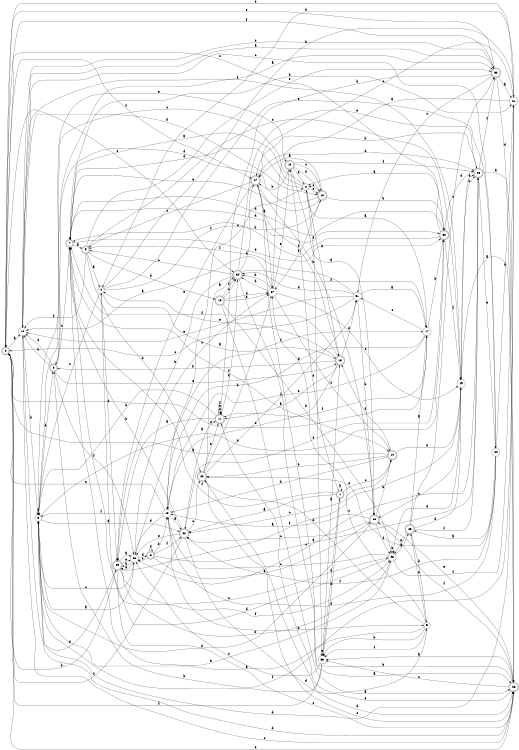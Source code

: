 digraph n31_8 {
__start0 [label="" shape="none"];

rankdir=LR;
size="8,5";

s0 [style="rounded,filled", color="black", fillcolor="white" shape="doublecircle", label="0"];
s1 [style="rounded,filled", color="black", fillcolor="white" shape="doublecircle", label="1"];
s2 [style="filled", color="black", fillcolor="white" shape="circle", label="2"];
s3 [style="rounded,filled", color="black", fillcolor="white" shape="doublecircle", label="3"];
s4 [style="filled", color="black", fillcolor="white" shape="circle", label="4"];
s5 [style="filled", color="black", fillcolor="white" shape="circle", label="5"];
s6 [style="rounded,filled", color="black", fillcolor="white" shape="doublecircle", label="6"];
s7 [style="rounded,filled", color="black", fillcolor="white" shape="doublecircle", label="7"];
s8 [style="filled", color="black", fillcolor="white" shape="circle", label="8"];
s9 [style="rounded,filled", color="black", fillcolor="white" shape="doublecircle", label="9"];
s10 [style="rounded,filled", color="black", fillcolor="white" shape="doublecircle", label="10"];
s11 [style="rounded,filled", color="black", fillcolor="white" shape="doublecircle", label="11"];
s12 [style="rounded,filled", color="black", fillcolor="white" shape="doublecircle", label="12"];
s13 [style="rounded,filled", color="black", fillcolor="white" shape="doublecircle", label="13"];
s14 [style="rounded,filled", color="black", fillcolor="white" shape="doublecircle", label="14"];
s15 [style="rounded,filled", color="black", fillcolor="white" shape="doublecircle", label="15"];
s16 [style="filled", color="black", fillcolor="white" shape="circle", label="16"];
s17 [style="filled", color="black", fillcolor="white" shape="circle", label="17"];
s18 [style="filled", color="black", fillcolor="white" shape="circle", label="18"];
s19 [style="filled", color="black", fillcolor="white" shape="circle", label="19"];
s20 [style="rounded,filled", color="black", fillcolor="white" shape="doublecircle", label="20"];
s21 [style="filled", color="black", fillcolor="white" shape="circle", label="21"];
s22 [style="rounded,filled", color="black", fillcolor="white" shape="doublecircle", label="22"];
s23 [style="rounded,filled", color="black", fillcolor="white" shape="doublecircle", label="23"];
s24 [style="filled", color="black", fillcolor="white" shape="circle", label="24"];
s25 [style="rounded,filled", color="black", fillcolor="white" shape="doublecircle", label="25"];
s26 [style="rounded,filled", color="black", fillcolor="white" shape="doublecircle", label="26"];
s27 [style="rounded,filled", color="black", fillcolor="white" shape="doublecircle", label="27"];
s28 [style="filled", color="black", fillcolor="white" shape="circle", label="28"];
s29 [style="rounded,filled", color="black", fillcolor="white" shape="doublecircle", label="29"];
s30 [style="rounded,filled", color="black", fillcolor="white" shape="doublecircle", label="30"];
s31 [style="filled", color="black", fillcolor="white" shape="circle", label="31"];
s32 [style="rounded,filled", color="black", fillcolor="white" shape="doublecircle", label="32"];
s33 [style="filled", color="black", fillcolor="white" shape="circle", label="33"];
s34 [style="rounded,filled", color="black", fillcolor="white" shape="doublecircle", label="34"];
s35 [style="rounded,filled", color="black", fillcolor="white" shape="doublecircle", label="35"];
s36 [style="filled", color="black", fillcolor="white" shape="circle", label="36"];
s37 [style="filled", color="black", fillcolor="white" shape="circle", label="37"];
s0 -> s16 [label="a"];
s0 -> s29 [label="b"];
s0 -> s34 [label="c"];
s0 -> s17 [label="d"];
s0 -> s23 [label="e"];
s0 -> s27 [label="f"];
s1 -> s22 [label="a"];
s1 -> s1 [label="b"];
s1 -> s14 [label="c"];
s1 -> s33 [label="d"];
s1 -> s12 [label="e"];
s1 -> s7 [label="f"];
s2 -> s7 [label="a"];
s2 -> s13 [label="b"];
s2 -> s8 [label="c"];
s2 -> s7 [label="d"];
s2 -> s10 [label="e"];
s2 -> s33 [label="f"];
s3 -> s32 [label="a"];
s3 -> s16 [label="b"];
s3 -> s7 [label="c"];
s3 -> s16 [label="d"];
s3 -> s13 [label="e"];
s3 -> s36 [label="f"];
s4 -> s13 [label="a"];
s4 -> s21 [label="b"];
s4 -> s8 [label="c"];
s4 -> s29 [label="d"];
s4 -> s24 [label="e"];
s4 -> s10 [label="f"];
s5 -> s7 [label="a"];
s5 -> s33 [label="b"];
s5 -> s37 [label="c"];
s5 -> s20 [label="d"];
s5 -> s25 [label="e"];
s5 -> s33 [label="f"];
s6 -> s26 [label="a"];
s6 -> s18 [label="b"];
s6 -> s36 [label="c"];
s6 -> s6 [label="d"];
s6 -> s35 [label="e"];
s6 -> s22 [label="f"];
s7 -> s9 [label="a"];
s7 -> s21 [label="b"];
s7 -> s28 [label="c"];
s7 -> s30 [label="d"];
s7 -> s30 [label="e"];
s7 -> s14 [label="f"];
s8 -> s22 [label="a"];
s8 -> s30 [label="b"];
s8 -> s36 [label="c"];
s8 -> s3 [label="d"];
s8 -> s12 [label="e"];
s8 -> s8 [label="f"];
s9 -> s4 [label="a"];
s9 -> s20 [label="b"];
s9 -> s19 [label="c"];
s9 -> s15 [label="d"];
s9 -> s32 [label="e"];
s9 -> s16 [label="f"];
s10 -> s27 [label="a"];
s10 -> s30 [label="b"];
s10 -> s2 [label="c"];
s10 -> s3 [label="d"];
s10 -> s7 [label="e"];
s10 -> s37 [label="f"];
s11 -> s29 [label="a"];
s11 -> s8 [label="b"];
s11 -> s11 [label="c"];
s11 -> s34 [label="d"];
s11 -> s11 [label="e"];
s11 -> s11 [label="f"];
s12 -> s35 [label="a"];
s12 -> s27 [label="b"];
s12 -> s10 [label="c"];
s12 -> s10 [label="d"];
s12 -> s2 [label="e"];
s12 -> s26 [label="f"];
s13 -> s11 [label="a"];
s13 -> s3 [label="b"];
s13 -> s18 [label="c"];
s13 -> s31 [label="d"];
s13 -> s4 [label="e"];
s13 -> s7 [label="f"];
s14 -> s0 [label="a"];
s14 -> s18 [label="b"];
s14 -> s22 [label="c"];
s14 -> s19 [label="d"];
s14 -> s20 [label="e"];
s14 -> s13 [label="f"];
s15 -> s23 [label="a"];
s15 -> s28 [label="b"];
s15 -> s34 [label="c"];
s15 -> s37 [label="d"];
s15 -> s37 [label="e"];
s15 -> s34 [label="f"];
s16 -> s32 [label="a"];
s16 -> s8 [label="b"];
s16 -> s23 [label="c"];
s16 -> s10 [label="d"];
s16 -> s32 [label="e"];
s16 -> s19 [label="f"];
s17 -> s2 [label="a"];
s17 -> s30 [label="b"];
s17 -> s31 [label="c"];
s17 -> s18 [label="d"];
s17 -> s18 [label="e"];
s17 -> s11 [label="f"];
s18 -> s22 [label="a"];
s18 -> s5 [label="b"];
s18 -> s2 [label="c"];
s18 -> s36 [label="d"];
s18 -> s0 [label="e"];
s18 -> s8 [label="f"];
s19 -> s23 [label="a"];
s19 -> s26 [label="b"];
s19 -> s35 [label="c"];
s19 -> s26 [label="d"];
s19 -> s28 [label="e"];
s19 -> s29 [label="f"];
s20 -> s34 [label="a"];
s20 -> s37 [label="b"];
s20 -> s23 [label="c"];
s20 -> s23 [label="d"];
s20 -> s11 [label="e"];
s20 -> s31 [label="f"];
s21 -> s37 [label="a"];
s21 -> s4 [label="b"];
s21 -> s27 [label="c"];
s21 -> s8 [label="d"];
s21 -> s0 [label="e"];
s21 -> s8 [label="f"];
s22 -> s11 [label="a"];
s22 -> s7 [label="b"];
s22 -> s20 [label="c"];
s22 -> s5 [label="d"];
s22 -> s36 [label="e"];
s22 -> s0 [label="f"];
s23 -> s33 [label="a"];
s23 -> s27 [label="b"];
s23 -> s33 [label="c"];
s23 -> s8 [label="d"];
s23 -> s11 [label="e"];
s23 -> s35 [label="f"];
s24 -> s25 [label="a"];
s24 -> s21 [label="b"];
s24 -> s16 [label="c"];
s24 -> s18 [label="d"];
s24 -> s20 [label="e"];
s24 -> s22 [label="f"];
s25 -> s17 [label="a"];
s25 -> s5 [label="b"];
s25 -> s32 [label="c"];
s25 -> s19 [label="d"];
s25 -> s28 [label="e"];
s25 -> s26 [label="f"];
s26 -> s23 [label="a"];
s26 -> s27 [label="b"];
s26 -> s36 [label="c"];
s26 -> s30 [label="d"];
s26 -> s24 [label="e"];
s26 -> s32 [label="f"];
s27 -> s37 [label="a"];
s27 -> s35 [label="b"];
s27 -> s9 [label="c"];
s27 -> s26 [label="d"];
s27 -> s29 [label="e"];
s27 -> s13 [label="f"];
s28 -> s25 [label="a"];
s28 -> s28 [label="b"];
s28 -> s18 [label="c"];
s28 -> s4 [label="d"];
s28 -> s8 [label="e"];
s28 -> s21 [label="f"];
s29 -> s36 [label="a"];
s29 -> s28 [label="b"];
s29 -> s23 [label="c"];
s29 -> s16 [label="d"];
s29 -> s36 [label="e"];
s29 -> s28 [label="f"];
s30 -> s2 [label="a"];
s30 -> s7 [label="b"];
s30 -> s0 [label="c"];
s30 -> s7 [label="d"];
s30 -> s22 [label="e"];
s30 -> s19 [label="f"];
s31 -> s17 [label="a"];
s31 -> s35 [label="b"];
s31 -> s0 [label="c"];
s31 -> s34 [label="d"];
s31 -> s16 [label="e"];
s31 -> s9 [label="f"];
s32 -> s21 [label="a"];
s32 -> s11 [label="b"];
s32 -> s31 [label="c"];
s32 -> s23 [label="d"];
s32 -> s0 [label="e"];
s32 -> s0 [label="f"];
s33 -> s13 [label="a"];
s33 -> s3 [label="b"];
s33 -> s36 [label="c"];
s33 -> s1 [label="d"];
s33 -> s33 [label="e"];
s33 -> s0 [label="f"];
s34 -> s23 [label="a"];
s34 -> s29 [label="b"];
s34 -> s9 [label="c"];
s34 -> s27 [label="d"];
s34 -> s26 [label="e"];
s34 -> s17 [label="f"];
s35 -> s18 [label="a"];
s35 -> s14 [label="b"];
s35 -> s22 [label="c"];
s35 -> s8 [label="d"];
s35 -> s23 [label="e"];
s35 -> s28 [label="f"];
s36 -> s8 [label="a"];
s36 -> s29 [label="b"];
s36 -> s37 [label="c"];
s36 -> s6 [label="d"];
s36 -> s29 [label="e"];
s36 -> s17 [label="f"];
s37 -> s16 [label="a"];
s37 -> s34 [label="b"];
s37 -> s19 [label="c"];
s37 -> s34 [label="d"];
s37 -> s12 [label="e"];
s37 -> s14 [label="f"];

}